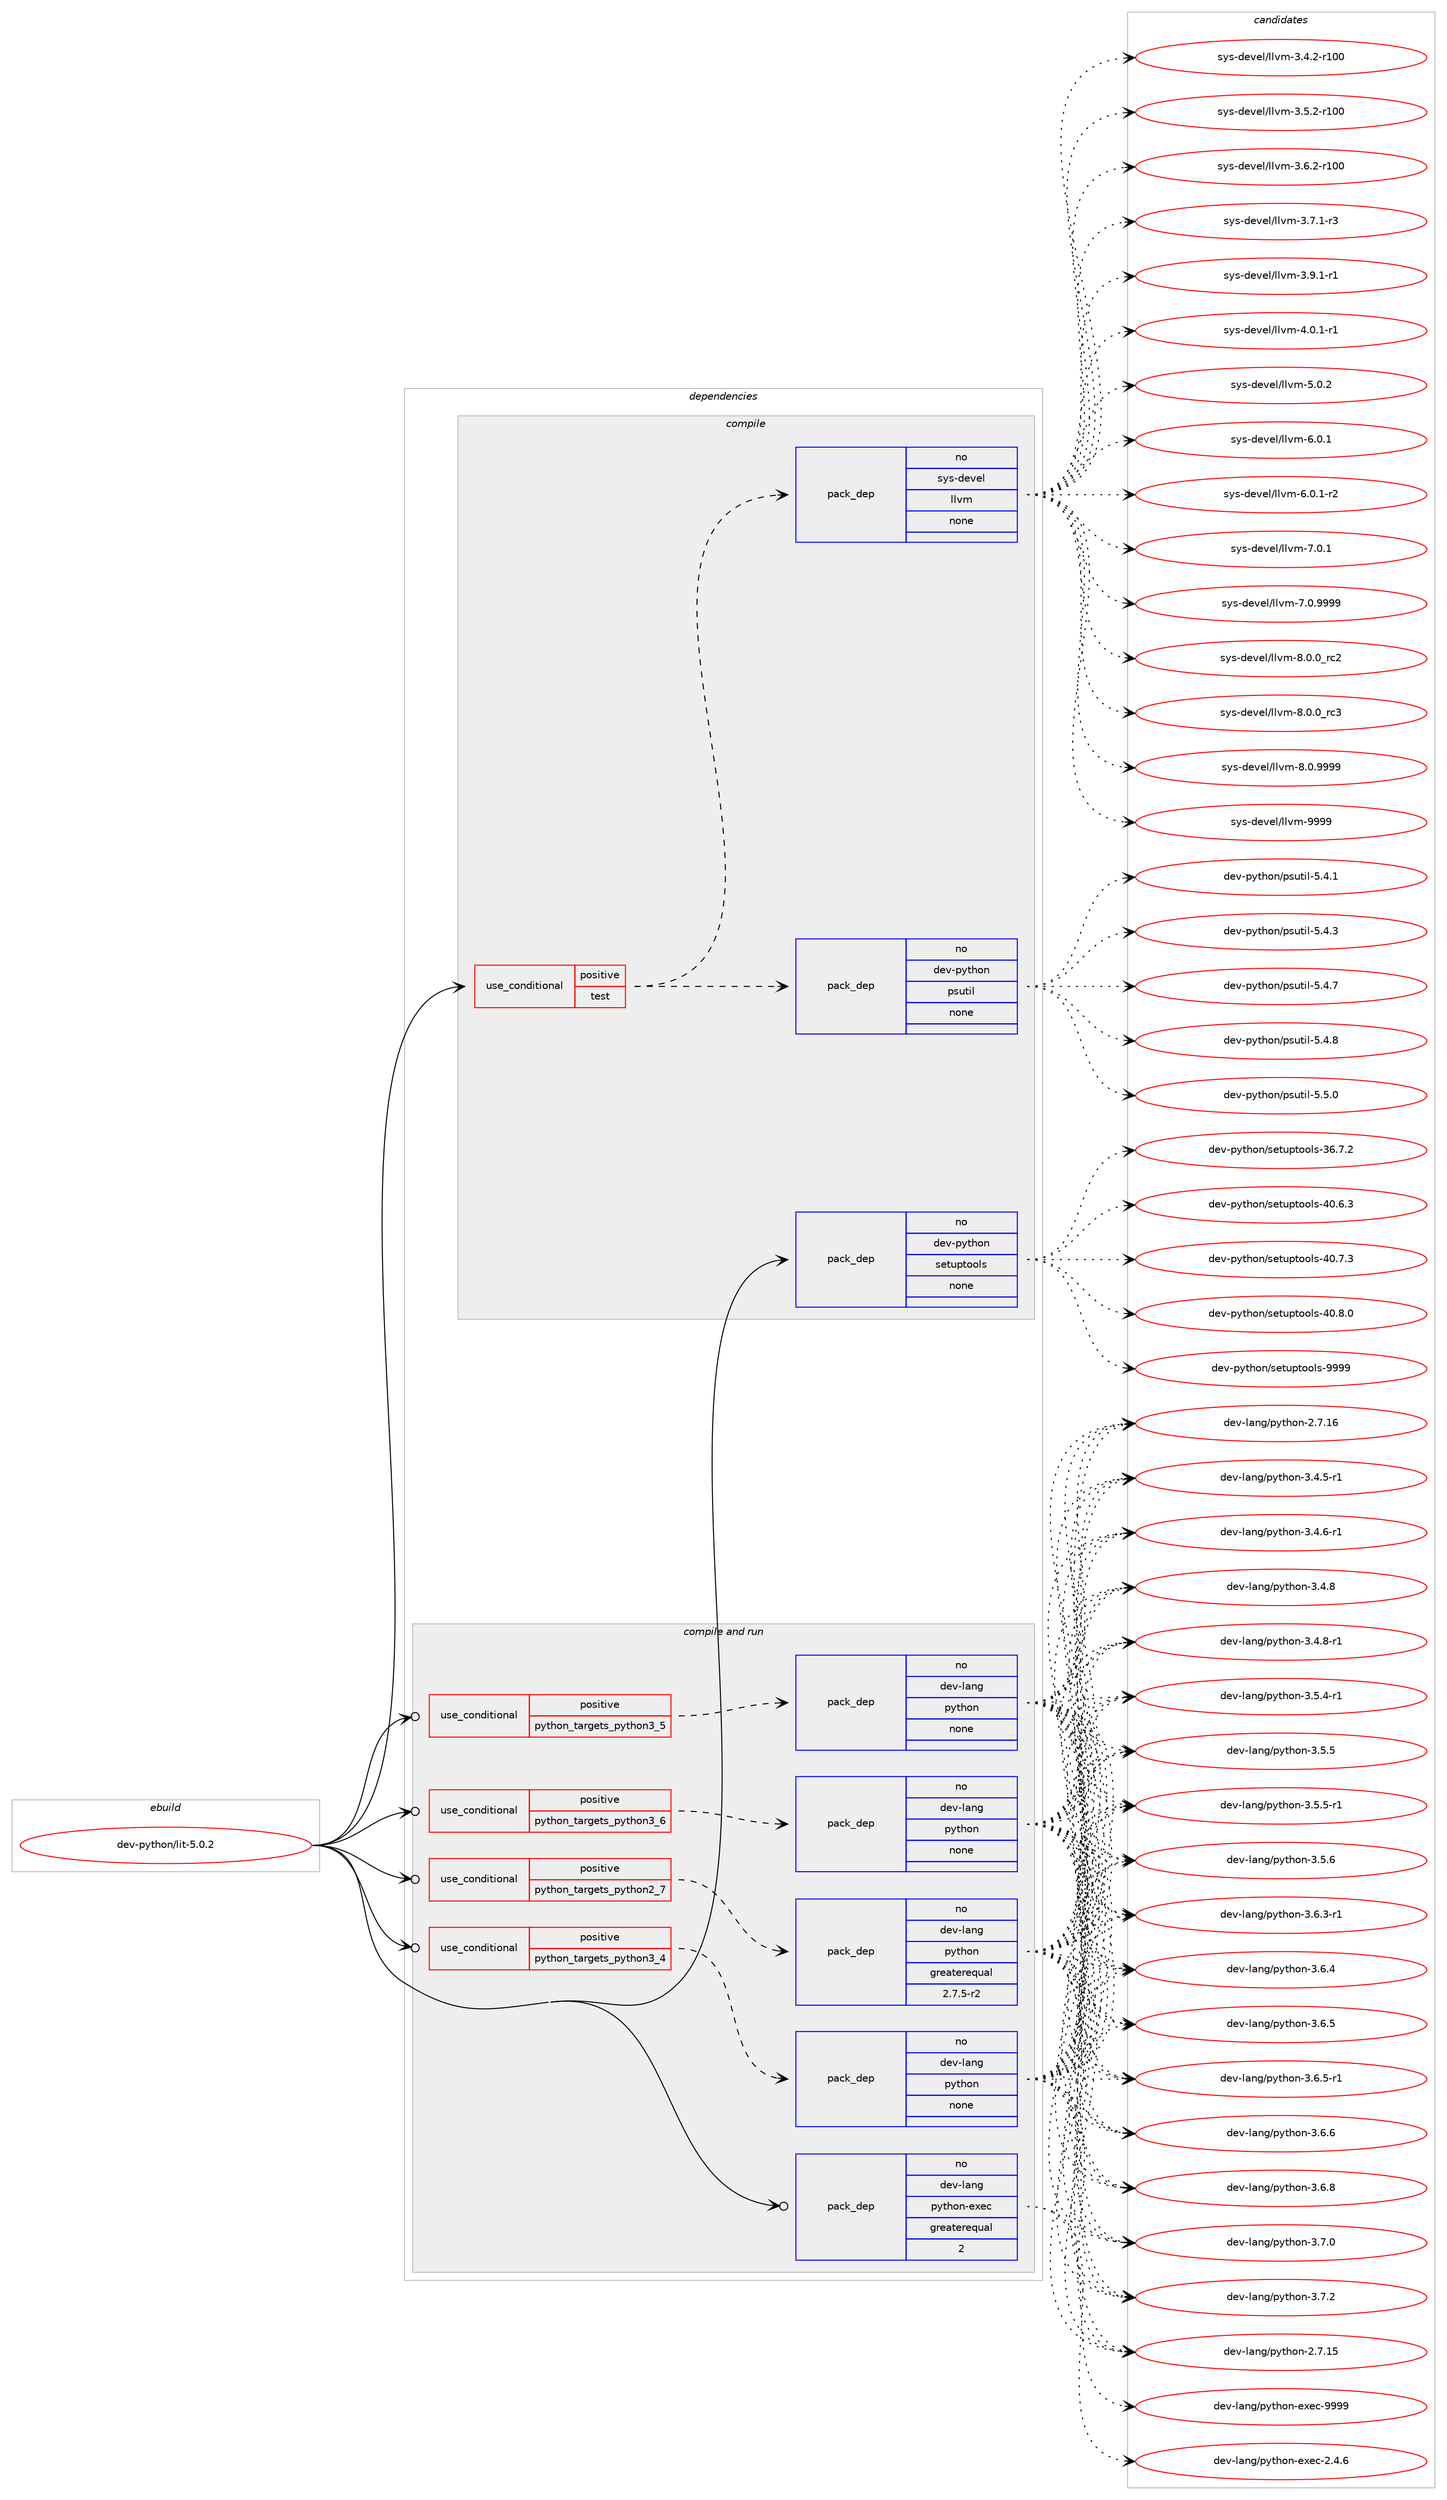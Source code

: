 digraph prolog {

# *************
# Graph options
# *************

newrank=true;
concentrate=true;
compound=true;
graph [rankdir=LR,fontname=Helvetica,fontsize=10,ranksep=1.5];#, ranksep=2.5, nodesep=0.2];
edge  [arrowhead=vee];
node  [fontname=Helvetica,fontsize=10];

# **********
# The ebuild
# **********

subgraph cluster_leftcol {
color=gray;
rank=same;
label=<<i>ebuild</i>>;
id [label="dev-python/lit-5.0.2", color=red, width=4, href="../dev-python/lit-5.0.2.svg"];
}

# ****************
# The dependencies
# ****************

subgraph cluster_midcol {
color=gray;
label=<<i>dependencies</i>>;
subgraph cluster_compile {
fillcolor="#eeeeee";
style=filled;
label=<<i>compile</i>>;
subgraph cond376926 {
dependency1417262 [label=<<TABLE BORDER="0" CELLBORDER="1" CELLSPACING="0" CELLPADDING="4"><TR><TD ROWSPAN="3" CELLPADDING="10">use_conditional</TD></TR><TR><TD>positive</TD></TR><TR><TD>test</TD></TR></TABLE>>, shape=none, color=red];
subgraph pack1017063 {
dependency1417263 [label=<<TABLE BORDER="0" CELLBORDER="1" CELLSPACING="0" CELLPADDING="4" WIDTH="220"><TR><TD ROWSPAN="6" CELLPADDING="30">pack_dep</TD></TR><TR><TD WIDTH="110">no</TD></TR><TR><TD>dev-python</TD></TR><TR><TD>psutil</TD></TR><TR><TD>none</TD></TR><TR><TD></TD></TR></TABLE>>, shape=none, color=blue];
}
dependency1417262:e -> dependency1417263:w [weight=20,style="dashed",arrowhead="vee"];
subgraph pack1017064 {
dependency1417264 [label=<<TABLE BORDER="0" CELLBORDER="1" CELLSPACING="0" CELLPADDING="4" WIDTH="220"><TR><TD ROWSPAN="6" CELLPADDING="30">pack_dep</TD></TR><TR><TD WIDTH="110">no</TD></TR><TR><TD>sys-devel</TD></TR><TR><TD>llvm</TD></TR><TR><TD>none</TD></TR><TR><TD></TD></TR></TABLE>>, shape=none, color=blue];
}
dependency1417262:e -> dependency1417264:w [weight=20,style="dashed",arrowhead="vee"];
}
id:e -> dependency1417262:w [weight=20,style="solid",arrowhead="vee"];
subgraph pack1017065 {
dependency1417265 [label=<<TABLE BORDER="0" CELLBORDER="1" CELLSPACING="0" CELLPADDING="4" WIDTH="220"><TR><TD ROWSPAN="6" CELLPADDING="30">pack_dep</TD></TR><TR><TD WIDTH="110">no</TD></TR><TR><TD>dev-python</TD></TR><TR><TD>setuptools</TD></TR><TR><TD>none</TD></TR><TR><TD></TD></TR></TABLE>>, shape=none, color=blue];
}
id:e -> dependency1417265:w [weight=20,style="solid",arrowhead="vee"];
}
subgraph cluster_compileandrun {
fillcolor="#eeeeee";
style=filled;
label=<<i>compile and run</i>>;
subgraph cond376927 {
dependency1417266 [label=<<TABLE BORDER="0" CELLBORDER="1" CELLSPACING="0" CELLPADDING="4"><TR><TD ROWSPAN="3" CELLPADDING="10">use_conditional</TD></TR><TR><TD>positive</TD></TR><TR><TD>python_targets_python2_7</TD></TR></TABLE>>, shape=none, color=red];
subgraph pack1017066 {
dependency1417267 [label=<<TABLE BORDER="0" CELLBORDER="1" CELLSPACING="0" CELLPADDING="4" WIDTH="220"><TR><TD ROWSPAN="6" CELLPADDING="30">pack_dep</TD></TR><TR><TD WIDTH="110">no</TD></TR><TR><TD>dev-lang</TD></TR><TR><TD>python</TD></TR><TR><TD>greaterequal</TD></TR><TR><TD>2.7.5-r2</TD></TR></TABLE>>, shape=none, color=blue];
}
dependency1417266:e -> dependency1417267:w [weight=20,style="dashed",arrowhead="vee"];
}
id:e -> dependency1417266:w [weight=20,style="solid",arrowhead="odotvee"];
subgraph cond376928 {
dependency1417268 [label=<<TABLE BORDER="0" CELLBORDER="1" CELLSPACING="0" CELLPADDING="4"><TR><TD ROWSPAN="3" CELLPADDING="10">use_conditional</TD></TR><TR><TD>positive</TD></TR><TR><TD>python_targets_python3_4</TD></TR></TABLE>>, shape=none, color=red];
subgraph pack1017067 {
dependency1417269 [label=<<TABLE BORDER="0" CELLBORDER="1" CELLSPACING="0" CELLPADDING="4" WIDTH="220"><TR><TD ROWSPAN="6" CELLPADDING="30">pack_dep</TD></TR><TR><TD WIDTH="110">no</TD></TR><TR><TD>dev-lang</TD></TR><TR><TD>python</TD></TR><TR><TD>none</TD></TR><TR><TD></TD></TR></TABLE>>, shape=none, color=blue];
}
dependency1417268:e -> dependency1417269:w [weight=20,style="dashed",arrowhead="vee"];
}
id:e -> dependency1417268:w [weight=20,style="solid",arrowhead="odotvee"];
subgraph cond376929 {
dependency1417270 [label=<<TABLE BORDER="0" CELLBORDER="1" CELLSPACING="0" CELLPADDING="4"><TR><TD ROWSPAN="3" CELLPADDING="10">use_conditional</TD></TR><TR><TD>positive</TD></TR><TR><TD>python_targets_python3_5</TD></TR></TABLE>>, shape=none, color=red];
subgraph pack1017068 {
dependency1417271 [label=<<TABLE BORDER="0" CELLBORDER="1" CELLSPACING="0" CELLPADDING="4" WIDTH="220"><TR><TD ROWSPAN="6" CELLPADDING="30">pack_dep</TD></TR><TR><TD WIDTH="110">no</TD></TR><TR><TD>dev-lang</TD></TR><TR><TD>python</TD></TR><TR><TD>none</TD></TR><TR><TD></TD></TR></TABLE>>, shape=none, color=blue];
}
dependency1417270:e -> dependency1417271:w [weight=20,style="dashed",arrowhead="vee"];
}
id:e -> dependency1417270:w [weight=20,style="solid",arrowhead="odotvee"];
subgraph cond376930 {
dependency1417272 [label=<<TABLE BORDER="0" CELLBORDER="1" CELLSPACING="0" CELLPADDING="4"><TR><TD ROWSPAN="3" CELLPADDING="10">use_conditional</TD></TR><TR><TD>positive</TD></TR><TR><TD>python_targets_python3_6</TD></TR></TABLE>>, shape=none, color=red];
subgraph pack1017069 {
dependency1417273 [label=<<TABLE BORDER="0" CELLBORDER="1" CELLSPACING="0" CELLPADDING="4" WIDTH="220"><TR><TD ROWSPAN="6" CELLPADDING="30">pack_dep</TD></TR><TR><TD WIDTH="110">no</TD></TR><TR><TD>dev-lang</TD></TR><TR><TD>python</TD></TR><TR><TD>none</TD></TR><TR><TD></TD></TR></TABLE>>, shape=none, color=blue];
}
dependency1417272:e -> dependency1417273:w [weight=20,style="dashed",arrowhead="vee"];
}
id:e -> dependency1417272:w [weight=20,style="solid",arrowhead="odotvee"];
subgraph pack1017070 {
dependency1417274 [label=<<TABLE BORDER="0" CELLBORDER="1" CELLSPACING="0" CELLPADDING="4" WIDTH="220"><TR><TD ROWSPAN="6" CELLPADDING="30">pack_dep</TD></TR><TR><TD WIDTH="110">no</TD></TR><TR><TD>dev-lang</TD></TR><TR><TD>python-exec</TD></TR><TR><TD>greaterequal</TD></TR><TR><TD>2</TD></TR></TABLE>>, shape=none, color=blue];
}
id:e -> dependency1417274:w [weight=20,style="solid",arrowhead="odotvee"];
}
subgraph cluster_run {
fillcolor="#eeeeee";
style=filled;
label=<<i>run</i>>;
}
}

# **************
# The candidates
# **************

subgraph cluster_choices {
rank=same;
color=gray;
label=<<i>candidates</i>>;

subgraph choice1017063 {
color=black;
nodesep=1;
choice1001011184511212111610411111047112115117116105108455346524649 [label="dev-python/psutil-5.4.1", color=red, width=4,href="../dev-python/psutil-5.4.1.svg"];
choice1001011184511212111610411111047112115117116105108455346524651 [label="dev-python/psutil-5.4.3", color=red, width=4,href="../dev-python/psutil-5.4.3.svg"];
choice1001011184511212111610411111047112115117116105108455346524655 [label="dev-python/psutil-5.4.7", color=red, width=4,href="../dev-python/psutil-5.4.7.svg"];
choice1001011184511212111610411111047112115117116105108455346524656 [label="dev-python/psutil-5.4.8", color=red, width=4,href="../dev-python/psutil-5.4.8.svg"];
choice1001011184511212111610411111047112115117116105108455346534648 [label="dev-python/psutil-5.5.0", color=red, width=4,href="../dev-python/psutil-5.5.0.svg"];
dependency1417263:e -> choice1001011184511212111610411111047112115117116105108455346524649:w [style=dotted,weight="100"];
dependency1417263:e -> choice1001011184511212111610411111047112115117116105108455346524651:w [style=dotted,weight="100"];
dependency1417263:e -> choice1001011184511212111610411111047112115117116105108455346524655:w [style=dotted,weight="100"];
dependency1417263:e -> choice1001011184511212111610411111047112115117116105108455346524656:w [style=dotted,weight="100"];
dependency1417263:e -> choice1001011184511212111610411111047112115117116105108455346534648:w [style=dotted,weight="100"];
}
subgraph choice1017064 {
color=black;
nodesep=1;
choice115121115451001011181011084710810811810945514652465045114494848 [label="sys-devel/llvm-3.4.2-r100", color=red, width=4,href="../sys-devel/llvm-3.4.2-r100.svg"];
choice115121115451001011181011084710810811810945514653465045114494848 [label="sys-devel/llvm-3.5.2-r100", color=red, width=4,href="../sys-devel/llvm-3.5.2-r100.svg"];
choice115121115451001011181011084710810811810945514654465045114494848 [label="sys-devel/llvm-3.6.2-r100", color=red, width=4,href="../sys-devel/llvm-3.6.2-r100.svg"];
choice11512111545100101118101108471081081181094551465546494511451 [label="sys-devel/llvm-3.7.1-r3", color=red, width=4,href="../sys-devel/llvm-3.7.1-r3.svg"];
choice11512111545100101118101108471081081181094551465746494511449 [label="sys-devel/llvm-3.9.1-r1", color=red, width=4,href="../sys-devel/llvm-3.9.1-r1.svg"];
choice11512111545100101118101108471081081181094552464846494511449 [label="sys-devel/llvm-4.0.1-r1", color=red, width=4,href="../sys-devel/llvm-4.0.1-r1.svg"];
choice1151211154510010111810110847108108118109455346484650 [label="sys-devel/llvm-5.0.2", color=red, width=4,href="../sys-devel/llvm-5.0.2.svg"];
choice1151211154510010111810110847108108118109455446484649 [label="sys-devel/llvm-6.0.1", color=red, width=4,href="../sys-devel/llvm-6.0.1.svg"];
choice11512111545100101118101108471081081181094554464846494511450 [label="sys-devel/llvm-6.0.1-r2", color=red, width=4,href="../sys-devel/llvm-6.0.1-r2.svg"];
choice1151211154510010111810110847108108118109455546484649 [label="sys-devel/llvm-7.0.1", color=red, width=4,href="../sys-devel/llvm-7.0.1.svg"];
choice1151211154510010111810110847108108118109455546484657575757 [label="sys-devel/llvm-7.0.9999", color=red, width=4,href="../sys-devel/llvm-7.0.9999.svg"];
choice1151211154510010111810110847108108118109455646484648951149950 [label="sys-devel/llvm-8.0.0_rc2", color=red, width=4,href="../sys-devel/llvm-8.0.0_rc2.svg"];
choice1151211154510010111810110847108108118109455646484648951149951 [label="sys-devel/llvm-8.0.0_rc3", color=red, width=4,href="../sys-devel/llvm-8.0.0_rc3.svg"];
choice1151211154510010111810110847108108118109455646484657575757 [label="sys-devel/llvm-8.0.9999", color=red, width=4,href="../sys-devel/llvm-8.0.9999.svg"];
choice11512111545100101118101108471081081181094557575757 [label="sys-devel/llvm-9999", color=red, width=4,href="../sys-devel/llvm-9999.svg"];
dependency1417264:e -> choice115121115451001011181011084710810811810945514652465045114494848:w [style=dotted,weight="100"];
dependency1417264:e -> choice115121115451001011181011084710810811810945514653465045114494848:w [style=dotted,weight="100"];
dependency1417264:e -> choice115121115451001011181011084710810811810945514654465045114494848:w [style=dotted,weight="100"];
dependency1417264:e -> choice11512111545100101118101108471081081181094551465546494511451:w [style=dotted,weight="100"];
dependency1417264:e -> choice11512111545100101118101108471081081181094551465746494511449:w [style=dotted,weight="100"];
dependency1417264:e -> choice11512111545100101118101108471081081181094552464846494511449:w [style=dotted,weight="100"];
dependency1417264:e -> choice1151211154510010111810110847108108118109455346484650:w [style=dotted,weight="100"];
dependency1417264:e -> choice1151211154510010111810110847108108118109455446484649:w [style=dotted,weight="100"];
dependency1417264:e -> choice11512111545100101118101108471081081181094554464846494511450:w [style=dotted,weight="100"];
dependency1417264:e -> choice1151211154510010111810110847108108118109455546484649:w [style=dotted,weight="100"];
dependency1417264:e -> choice1151211154510010111810110847108108118109455546484657575757:w [style=dotted,weight="100"];
dependency1417264:e -> choice1151211154510010111810110847108108118109455646484648951149950:w [style=dotted,weight="100"];
dependency1417264:e -> choice1151211154510010111810110847108108118109455646484648951149951:w [style=dotted,weight="100"];
dependency1417264:e -> choice1151211154510010111810110847108108118109455646484657575757:w [style=dotted,weight="100"];
dependency1417264:e -> choice11512111545100101118101108471081081181094557575757:w [style=dotted,weight="100"];
}
subgraph choice1017065 {
color=black;
nodesep=1;
choice100101118451121211161041111104711510111611711211611111110811545515446554650 [label="dev-python/setuptools-36.7.2", color=red, width=4,href="../dev-python/setuptools-36.7.2.svg"];
choice100101118451121211161041111104711510111611711211611111110811545524846544651 [label="dev-python/setuptools-40.6.3", color=red, width=4,href="../dev-python/setuptools-40.6.3.svg"];
choice100101118451121211161041111104711510111611711211611111110811545524846554651 [label="dev-python/setuptools-40.7.3", color=red, width=4,href="../dev-python/setuptools-40.7.3.svg"];
choice100101118451121211161041111104711510111611711211611111110811545524846564648 [label="dev-python/setuptools-40.8.0", color=red, width=4,href="../dev-python/setuptools-40.8.0.svg"];
choice10010111845112121116104111110471151011161171121161111111081154557575757 [label="dev-python/setuptools-9999", color=red, width=4,href="../dev-python/setuptools-9999.svg"];
dependency1417265:e -> choice100101118451121211161041111104711510111611711211611111110811545515446554650:w [style=dotted,weight="100"];
dependency1417265:e -> choice100101118451121211161041111104711510111611711211611111110811545524846544651:w [style=dotted,weight="100"];
dependency1417265:e -> choice100101118451121211161041111104711510111611711211611111110811545524846554651:w [style=dotted,weight="100"];
dependency1417265:e -> choice100101118451121211161041111104711510111611711211611111110811545524846564648:w [style=dotted,weight="100"];
dependency1417265:e -> choice10010111845112121116104111110471151011161171121161111111081154557575757:w [style=dotted,weight="100"];
}
subgraph choice1017066 {
color=black;
nodesep=1;
choice10010111845108971101034711212111610411111045504655464953 [label="dev-lang/python-2.7.15", color=red, width=4,href="../dev-lang/python-2.7.15.svg"];
choice10010111845108971101034711212111610411111045504655464954 [label="dev-lang/python-2.7.16", color=red, width=4,href="../dev-lang/python-2.7.16.svg"];
choice1001011184510897110103471121211161041111104551465246534511449 [label="dev-lang/python-3.4.5-r1", color=red, width=4,href="../dev-lang/python-3.4.5-r1.svg"];
choice1001011184510897110103471121211161041111104551465246544511449 [label="dev-lang/python-3.4.6-r1", color=red, width=4,href="../dev-lang/python-3.4.6-r1.svg"];
choice100101118451089711010347112121116104111110455146524656 [label="dev-lang/python-3.4.8", color=red, width=4,href="../dev-lang/python-3.4.8.svg"];
choice1001011184510897110103471121211161041111104551465246564511449 [label="dev-lang/python-3.4.8-r1", color=red, width=4,href="../dev-lang/python-3.4.8-r1.svg"];
choice1001011184510897110103471121211161041111104551465346524511449 [label="dev-lang/python-3.5.4-r1", color=red, width=4,href="../dev-lang/python-3.5.4-r1.svg"];
choice100101118451089711010347112121116104111110455146534653 [label="dev-lang/python-3.5.5", color=red, width=4,href="../dev-lang/python-3.5.5.svg"];
choice1001011184510897110103471121211161041111104551465346534511449 [label="dev-lang/python-3.5.5-r1", color=red, width=4,href="../dev-lang/python-3.5.5-r1.svg"];
choice100101118451089711010347112121116104111110455146534654 [label="dev-lang/python-3.5.6", color=red, width=4,href="../dev-lang/python-3.5.6.svg"];
choice1001011184510897110103471121211161041111104551465446514511449 [label="dev-lang/python-3.6.3-r1", color=red, width=4,href="../dev-lang/python-3.6.3-r1.svg"];
choice100101118451089711010347112121116104111110455146544652 [label="dev-lang/python-3.6.4", color=red, width=4,href="../dev-lang/python-3.6.4.svg"];
choice100101118451089711010347112121116104111110455146544653 [label="dev-lang/python-3.6.5", color=red, width=4,href="../dev-lang/python-3.6.5.svg"];
choice1001011184510897110103471121211161041111104551465446534511449 [label="dev-lang/python-3.6.5-r1", color=red, width=4,href="../dev-lang/python-3.6.5-r1.svg"];
choice100101118451089711010347112121116104111110455146544654 [label="dev-lang/python-3.6.6", color=red, width=4,href="../dev-lang/python-3.6.6.svg"];
choice100101118451089711010347112121116104111110455146544656 [label="dev-lang/python-3.6.8", color=red, width=4,href="../dev-lang/python-3.6.8.svg"];
choice100101118451089711010347112121116104111110455146554648 [label="dev-lang/python-3.7.0", color=red, width=4,href="../dev-lang/python-3.7.0.svg"];
choice100101118451089711010347112121116104111110455146554650 [label="dev-lang/python-3.7.2", color=red, width=4,href="../dev-lang/python-3.7.2.svg"];
dependency1417267:e -> choice10010111845108971101034711212111610411111045504655464953:w [style=dotted,weight="100"];
dependency1417267:e -> choice10010111845108971101034711212111610411111045504655464954:w [style=dotted,weight="100"];
dependency1417267:e -> choice1001011184510897110103471121211161041111104551465246534511449:w [style=dotted,weight="100"];
dependency1417267:e -> choice1001011184510897110103471121211161041111104551465246544511449:w [style=dotted,weight="100"];
dependency1417267:e -> choice100101118451089711010347112121116104111110455146524656:w [style=dotted,weight="100"];
dependency1417267:e -> choice1001011184510897110103471121211161041111104551465246564511449:w [style=dotted,weight="100"];
dependency1417267:e -> choice1001011184510897110103471121211161041111104551465346524511449:w [style=dotted,weight="100"];
dependency1417267:e -> choice100101118451089711010347112121116104111110455146534653:w [style=dotted,weight="100"];
dependency1417267:e -> choice1001011184510897110103471121211161041111104551465346534511449:w [style=dotted,weight="100"];
dependency1417267:e -> choice100101118451089711010347112121116104111110455146534654:w [style=dotted,weight="100"];
dependency1417267:e -> choice1001011184510897110103471121211161041111104551465446514511449:w [style=dotted,weight="100"];
dependency1417267:e -> choice100101118451089711010347112121116104111110455146544652:w [style=dotted,weight="100"];
dependency1417267:e -> choice100101118451089711010347112121116104111110455146544653:w [style=dotted,weight="100"];
dependency1417267:e -> choice1001011184510897110103471121211161041111104551465446534511449:w [style=dotted,weight="100"];
dependency1417267:e -> choice100101118451089711010347112121116104111110455146544654:w [style=dotted,weight="100"];
dependency1417267:e -> choice100101118451089711010347112121116104111110455146544656:w [style=dotted,weight="100"];
dependency1417267:e -> choice100101118451089711010347112121116104111110455146554648:w [style=dotted,weight="100"];
dependency1417267:e -> choice100101118451089711010347112121116104111110455146554650:w [style=dotted,weight="100"];
}
subgraph choice1017067 {
color=black;
nodesep=1;
choice10010111845108971101034711212111610411111045504655464953 [label="dev-lang/python-2.7.15", color=red, width=4,href="../dev-lang/python-2.7.15.svg"];
choice10010111845108971101034711212111610411111045504655464954 [label="dev-lang/python-2.7.16", color=red, width=4,href="../dev-lang/python-2.7.16.svg"];
choice1001011184510897110103471121211161041111104551465246534511449 [label="dev-lang/python-3.4.5-r1", color=red, width=4,href="../dev-lang/python-3.4.5-r1.svg"];
choice1001011184510897110103471121211161041111104551465246544511449 [label="dev-lang/python-3.4.6-r1", color=red, width=4,href="../dev-lang/python-3.4.6-r1.svg"];
choice100101118451089711010347112121116104111110455146524656 [label="dev-lang/python-3.4.8", color=red, width=4,href="../dev-lang/python-3.4.8.svg"];
choice1001011184510897110103471121211161041111104551465246564511449 [label="dev-lang/python-3.4.8-r1", color=red, width=4,href="../dev-lang/python-3.4.8-r1.svg"];
choice1001011184510897110103471121211161041111104551465346524511449 [label="dev-lang/python-3.5.4-r1", color=red, width=4,href="../dev-lang/python-3.5.4-r1.svg"];
choice100101118451089711010347112121116104111110455146534653 [label="dev-lang/python-3.5.5", color=red, width=4,href="../dev-lang/python-3.5.5.svg"];
choice1001011184510897110103471121211161041111104551465346534511449 [label="dev-lang/python-3.5.5-r1", color=red, width=4,href="../dev-lang/python-3.5.5-r1.svg"];
choice100101118451089711010347112121116104111110455146534654 [label="dev-lang/python-3.5.6", color=red, width=4,href="../dev-lang/python-3.5.6.svg"];
choice1001011184510897110103471121211161041111104551465446514511449 [label="dev-lang/python-3.6.3-r1", color=red, width=4,href="../dev-lang/python-3.6.3-r1.svg"];
choice100101118451089711010347112121116104111110455146544652 [label="dev-lang/python-3.6.4", color=red, width=4,href="../dev-lang/python-3.6.4.svg"];
choice100101118451089711010347112121116104111110455146544653 [label="dev-lang/python-3.6.5", color=red, width=4,href="../dev-lang/python-3.6.5.svg"];
choice1001011184510897110103471121211161041111104551465446534511449 [label="dev-lang/python-3.6.5-r1", color=red, width=4,href="../dev-lang/python-3.6.5-r1.svg"];
choice100101118451089711010347112121116104111110455146544654 [label="dev-lang/python-3.6.6", color=red, width=4,href="../dev-lang/python-3.6.6.svg"];
choice100101118451089711010347112121116104111110455146544656 [label="dev-lang/python-3.6.8", color=red, width=4,href="../dev-lang/python-3.6.8.svg"];
choice100101118451089711010347112121116104111110455146554648 [label="dev-lang/python-3.7.0", color=red, width=4,href="../dev-lang/python-3.7.0.svg"];
choice100101118451089711010347112121116104111110455146554650 [label="dev-lang/python-3.7.2", color=red, width=4,href="../dev-lang/python-3.7.2.svg"];
dependency1417269:e -> choice10010111845108971101034711212111610411111045504655464953:w [style=dotted,weight="100"];
dependency1417269:e -> choice10010111845108971101034711212111610411111045504655464954:w [style=dotted,weight="100"];
dependency1417269:e -> choice1001011184510897110103471121211161041111104551465246534511449:w [style=dotted,weight="100"];
dependency1417269:e -> choice1001011184510897110103471121211161041111104551465246544511449:w [style=dotted,weight="100"];
dependency1417269:e -> choice100101118451089711010347112121116104111110455146524656:w [style=dotted,weight="100"];
dependency1417269:e -> choice1001011184510897110103471121211161041111104551465246564511449:w [style=dotted,weight="100"];
dependency1417269:e -> choice1001011184510897110103471121211161041111104551465346524511449:w [style=dotted,weight="100"];
dependency1417269:e -> choice100101118451089711010347112121116104111110455146534653:w [style=dotted,weight="100"];
dependency1417269:e -> choice1001011184510897110103471121211161041111104551465346534511449:w [style=dotted,weight="100"];
dependency1417269:e -> choice100101118451089711010347112121116104111110455146534654:w [style=dotted,weight="100"];
dependency1417269:e -> choice1001011184510897110103471121211161041111104551465446514511449:w [style=dotted,weight="100"];
dependency1417269:e -> choice100101118451089711010347112121116104111110455146544652:w [style=dotted,weight="100"];
dependency1417269:e -> choice100101118451089711010347112121116104111110455146544653:w [style=dotted,weight="100"];
dependency1417269:e -> choice1001011184510897110103471121211161041111104551465446534511449:w [style=dotted,weight="100"];
dependency1417269:e -> choice100101118451089711010347112121116104111110455146544654:w [style=dotted,weight="100"];
dependency1417269:e -> choice100101118451089711010347112121116104111110455146544656:w [style=dotted,weight="100"];
dependency1417269:e -> choice100101118451089711010347112121116104111110455146554648:w [style=dotted,weight="100"];
dependency1417269:e -> choice100101118451089711010347112121116104111110455146554650:w [style=dotted,weight="100"];
}
subgraph choice1017068 {
color=black;
nodesep=1;
choice10010111845108971101034711212111610411111045504655464953 [label="dev-lang/python-2.7.15", color=red, width=4,href="../dev-lang/python-2.7.15.svg"];
choice10010111845108971101034711212111610411111045504655464954 [label="dev-lang/python-2.7.16", color=red, width=4,href="../dev-lang/python-2.7.16.svg"];
choice1001011184510897110103471121211161041111104551465246534511449 [label="dev-lang/python-3.4.5-r1", color=red, width=4,href="../dev-lang/python-3.4.5-r1.svg"];
choice1001011184510897110103471121211161041111104551465246544511449 [label="dev-lang/python-3.4.6-r1", color=red, width=4,href="../dev-lang/python-3.4.6-r1.svg"];
choice100101118451089711010347112121116104111110455146524656 [label="dev-lang/python-3.4.8", color=red, width=4,href="../dev-lang/python-3.4.8.svg"];
choice1001011184510897110103471121211161041111104551465246564511449 [label="dev-lang/python-3.4.8-r1", color=red, width=4,href="../dev-lang/python-3.4.8-r1.svg"];
choice1001011184510897110103471121211161041111104551465346524511449 [label="dev-lang/python-3.5.4-r1", color=red, width=4,href="../dev-lang/python-3.5.4-r1.svg"];
choice100101118451089711010347112121116104111110455146534653 [label="dev-lang/python-3.5.5", color=red, width=4,href="../dev-lang/python-3.5.5.svg"];
choice1001011184510897110103471121211161041111104551465346534511449 [label="dev-lang/python-3.5.5-r1", color=red, width=4,href="../dev-lang/python-3.5.5-r1.svg"];
choice100101118451089711010347112121116104111110455146534654 [label="dev-lang/python-3.5.6", color=red, width=4,href="../dev-lang/python-3.5.6.svg"];
choice1001011184510897110103471121211161041111104551465446514511449 [label="dev-lang/python-3.6.3-r1", color=red, width=4,href="../dev-lang/python-3.6.3-r1.svg"];
choice100101118451089711010347112121116104111110455146544652 [label="dev-lang/python-3.6.4", color=red, width=4,href="../dev-lang/python-3.6.4.svg"];
choice100101118451089711010347112121116104111110455146544653 [label="dev-lang/python-3.6.5", color=red, width=4,href="../dev-lang/python-3.6.5.svg"];
choice1001011184510897110103471121211161041111104551465446534511449 [label="dev-lang/python-3.6.5-r1", color=red, width=4,href="../dev-lang/python-3.6.5-r1.svg"];
choice100101118451089711010347112121116104111110455146544654 [label="dev-lang/python-3.6.6", color=red, width=4,href="../dev-lang/python-3.6.6.svg"];
choice100101118451089711010347112121116104111110455146544656 [label="dev-lang/python-3.6.8", color=red, width=4,href="../dev-lang/python-3.6.8.svg"];
choice100101118451089711010347112121116104111110455146554648 [label="dev-lang/python-3.7.0", color=red, width=4,href="../dev-lang/python-3.7.0.svg"];
choice100101118451089711010347112121116104111110455146554650 [label="dev-lang/python-3.7.2", color=red, width=4,href="../dev-lang/python-3.7.2.svg"];
dependency1417271:e -> choice10010111845108971101034711212111610411111045504655464953:w [style=dotted,weight="100"];
dependency1417271:e -> choice10010111845108971101034711212111610411111045504655464954:w [style=dotted,weight="100"];
dependency1417271:e -> choice1001011184510897110103471121211161041111104551465246534511449:w [style=dotted,weight="100"];
dependency1417271:e -> choice1001011184510897110103471121211161041111104551465246544511449:w [style=dotted,weight="100"];
dependency1417271:e -> choice100101118451089711010347112121116104111110455146524656:w [style=dotted,weight="100"];
dependency1417271:e -> choice1001011184510897110103471121211161041111104551465246564511449:w [style=dotted,weight="100"];
dependency1417271:e -> choice1001011184510897110103471121211161041111104551465346524511449:w [style=dotted,weight="100"];
dependency1417271:e -> choice100101118451089711010347112121116104111110455146534653:w [style=dotted,weight="100"];
dependency1417271:e -> choice1001011184510897110103471121211161041111104551465346534511449:w [style=dotted,weight="100"];
dependency1417271:e -> choice100101118451089711010347112121116104111110455146534654:w [style=dotted,weight="100"];
dependency1417271:e -> choice1001011184510897110103471121211161041111104551465446514511449:w [style=dotted,weight="100"];
dependency1417271:e -> choice100101118451089711010347112121116104111110455146544652:w [style=dotted,weight="100"];
dependency1417271:e -> choice100101118451089711010347112121116104111110455146544653:w [style=dotted,weight="100"];
dependency1417271:e -> choice1001011184510897110103471121211161041111104551465446534511449:w [style=dotted,weight="100"];
dependency1417271:e -> choice100101118451089711010347112121116104111110455146544654:w [style=dotted,weight="100"];
dependency1417271:e -> choice100101118451089711010347112121116104111110455146544656:w [style=dotted,weight="100"];
dependency1417271:e -> choice100101118451089711010347112121116104111110455146554648:w [style=dotted,weight="100"];
dependency1417271:e -> choice100101118451089711010347112121116104111110455146554650:w [style=dotted,weight="100"];
}
subgraph choice1017069 {
color=black;
nodesep=1;
choice10010111845108971101034711212111610411111045504655464953 [label="dev-lang/python-2.7.15", color=red, width=4,href="../dev-lang/python-2.7.15.svg"];
choice10010111845108971101034711212111610411111045504655464954 [label="dev-lang/python-2.7.16", color=red, width=4,href="../dev-lang/python-2.7.16.svg"];
choice1001011184510897110103471121211161041111104551465246534511449 [label="dev-lang/python-3.4.5-r1", color=red, width=4,href="../dev-lang/python-3.4.5-r1.svg"];
choice1001011184510897110103471121211161041111104551465246544511449 [label="dev-lang/python-3.4.6-r1", color=red, width=4,href="../dev-lang/python-3.4.6-r1.svg"];
choice100101118451089711010347112121116104111110455146524656 [label="dev-lang/python-3.4.8", color=red, width=4,href="../dev-lang/python-3.4.8.svg"];
choice1001011184510897110103471121211161041111104551465246564511449 [label="dev-lang/python-3.4.8-r1", color=red, width=4,href="../dev-lang/python-3.4.8-r1.svg"];
choice1001011184510897110103471121211161041111104551465346524511449 [label="dev-lang/python-3.5.4-r1", color=red, width=4,href="../dev-lang/python-3.5.4-r1.svg"];
choice100101118451089711010347112121116104111110455146534653 [label="dev-lang/python-3.5.5", color=red, width=4,href="../dev-lang/python-3.5.5.svg"];
choice1001011184510897110103471121211161041111104551465346534511449 [label="dev-lang/python-3.5.5-r1", color=red, width=4,href="../dev-lang/python-3.5.5-r1.svg"];
choice100101118451089711010347112121116104111110455146534654 [label="dev-lang/python-3.5.6", color=red, width=4,href="../dev-lang/python-3.5.6.svg"];
choice1001011184510897110103471121211161041111104551465446514511449 [label="dev-lang/python-3.6.3-r1", color=red, width=4,href="../dev-lang/python-3.6.3-r1.svg"];
choice100101118451089711010347112121116104111110455146544652 [label="dev-lang/python-3.6.4", color=red, width=4,href="../dev-lang/python-3.6.4.svg"];
choice100101118451089711010347112121116104111110455146544653 [label="dev-lang/python-3.6.5", color=red, width=4,href="../dev-lang/python-3.6.5.svg"];
choice1001011184510897110103471121211161041111104551465446534511449 [label="dev-lang/python-3.6.5-r1", color=red, width=4,href="../dev-lang/python-3.6.5-r1.svg"];
choice100101118451089711010347112121116104111110455146544654 [label="dev-lang/python-3.6.6", color=red, width=4,href="../dev-lang/python-3.6.6.svg"];
choice100101118451089711010347112121116104111110455146544656 [label="dev-lang/python-3.6.8", color=red, width=4,href="../dev-lang/python-3.6.8.svg"];
choice100101118451089711010347112121116104111110455146554648 [label="dev-lang/python-3.7.0", color=red, width=4,href="../dev-lang/python-3.7.0.svg"];
choice100101118451089711010347112121116104111110455146554650 [label="dev-lang/python-3.7.2", color=red, width=4,href="../dev-lang/python-3.7.2.svg"];
dependency1417273:e -> choice10010111845108971101034711212111610411111045504655464953:w [style=dotted,weight="100"];
dependency1417273:e -> choice10010111845108971101034711212111610411111045504655464954:w [style=dotted,weight="100"];
dependency1417273:e -> choice1001011184510897110103471121211161041111104551465246534511449:w [style=dotted,weight="100"];
dependency1417273:e -> choice1001011184510897110103471121211161041111104551465246544511449:w [style=dotted,weight="100"];
dependency1417273:e -> choice100101118451089711010347112121116104111110455146524656:w [style=dotted,weight="100"];
dependency1417273:e -> choice1001011184510897110103471121211161041111104551465246564511449:w [style=dotted,weight="100"];
dependency1417273:e -> choice1001011184510897110103471121211161041111104551465346524511449:w [style=dotted,weight="100"];
dependency1417273:e -> choice100101118451089711010347112121116104111110455146534653:w [style=dotted,weight="100"];
dependency1417273:e -> choice1001011184510897110103471121211161041111104551465346534511449:w [style=dotted,weight="100"];
dependency1417273:e -> choice100101118451089711010347112121116104111110455146534654:w [style=dotted,weight="100"];
dependency1417273:e -> choice1001011184510897110103471121211161041111104551465446514511449:w [style=dotted,weight="100"];
dependency1417273:e -> choice100101118451089711010347112121116104111110455146544652:w [style=dotted,weight="100"];
dependency1417273:e -> choice100101118451089711010347112121116104111110455146544653:w [style=dotted,weight="100"];
dependency1417273:e -> choice1001011184510897110103471121211161041111104551465446534511449:w [style=dotted,weight="100"];
dependency1417273:e -> choice100101118451089711010347112121116104111110455146544654:w [style=dotted,weight="100"];
dependency1417273:e -> choice100101118451089711010347112121116104111110455146544656:w [style=dotted,weight="100"];
dependency1417273:e -> choice100101118451089711010347112121116104111110455146554648:w [style=dotted,weight="100"];
dependency1417273:e -> choice100101118451089711010347112121116104111110455146554650:w [style=dotted,weight="100"];
}
subgraph choice1017070 {
color=black;
nodesep=1;
choice1001011184510897110103471121211161041111104510112010199455046524654 [label="dev-lang/python-exec-2.4.6", color=red, width=4,href="../dev-lang/python-exec-2.4.6.svg"];
choice10010111845108971101034711212111610411111045101120101994557575757 [label="dev-lang/python-exec-9999", color=red, width=4,href="../dev-lang/python-exec-9999.svg"];
dependency1417274:e -> choice1001011184510897110103471121211161041111104510112010199455046524654:w [style=dotted,weight="100"];
dependency1417274:e -> choice10010111845108971101034711212111610411111045101120101994557575757:w [style=dotted,weight="100"];
}
}

}
